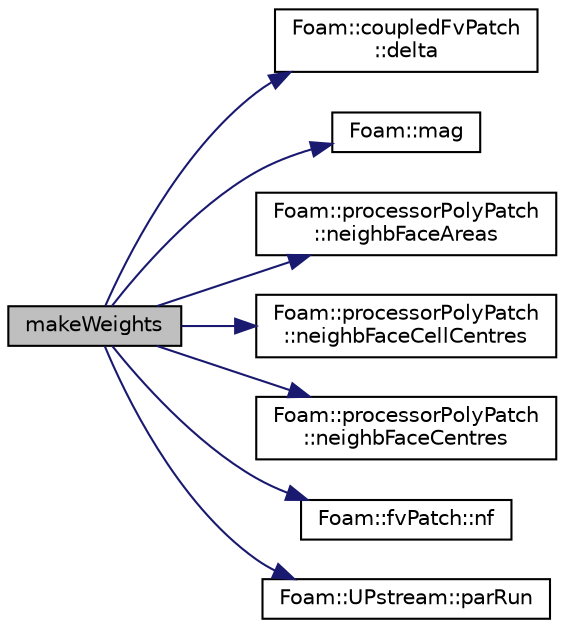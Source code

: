 digraph "makeWeights"
{
  bgcolor="transparent";
  edge [fontname="Helvetica",fontsize="10",labelfontname="Helvetica",labelfontsize="10"];
  node [fontname="Helvetica",fontsize="10",shape=record];
  rankdir="LR";
  Node1 [label="makeWeights",height=0.2,width=0.4,color="black", fillcolor="grey75", style="filled", fontcolor="black"];
  Node1 -> Node2 [color="midnightblue",fontsize="10",style="solid",fontname="Helvetica"];
  Node2 [label="Foam::coupledFvPatch\l::delta",height=0.2,width=0.4,color="black",URL="$a00417.html#af3d7a98932d39a19764e546540e582e6",tooltip="Return delta (P to N) vectors across coupled patch. "];
  Node1 -> Node3 [color="midnightblue",fontsize="10",style="solid",fontname="Helvetica"];
  Node3 [label="Foam::mag",height=0.2,width=0.4,color="black",URL="$a10725.html#a929da2a3fdcf3dacbbe0487d3a330dae"];
  Node1 -> Node4 [color="midnightblue",fontsize="10",style="solid",fontname="Helvetica"];
  Node4 [label="Foam::processorPolyPatch\l::neighbFaceAreas",height=0.2,width=0.4,color="black",URL="$a01994.html#add6b9d81422fa5c0910a9d529ac90de7",tooltip="Return processor-neighbbour patch face areas. "];
  Node1 -> Node5 [color="midnightblue",fontsize="10",style="solid",fontname="Helvetica"];
  Node5 [label="Foam::processorPolyPatch\l::neighbFaceCellCentres",height=0.2,width=0.4,color="black",URL="$a01994.html#a3fcbcf1b4279dce6ed982daecc0df9b9",tooltip="Return processor-neighbbour patch neighbour cell centres. "];
  Node1 -> Node6 [color="midnightblue",fontsize="10",style="solid",fontname="Helvetica"];
  Node6 [label="Foam::processorPolyPatch\l::neighbFaceCentres",height=0.2,width=0.4,color="black",URL="$a01994.html#ac762e41e709e2a3db5153a8347847955",tooltip="Return processor-neighbbour patch face centres. "];
  Node1 -> Node7 [color="midnightblue",fontsize="10",style="solid",fontname="Helvetica"];
  Node7 [label="Foam::fvPatch::nf",height=0.2,width=0.4,color="black",URL="$a00885.html#a5e1df4e003aec722f4140ede3027f6c8",tooltip="Return face normals. "];
  Node1 -> Node8 [color="midnightblue",fontsize="10",style="solid",fontname="Helvetica"];
  Node8 [label="Foam::UPstream::parRun",height=0.2,width=0.4,color="black",URL="$a02762.html#adbb27f04b5705440fb8b09f278059011",tooltip="Is this a parallel run? "];
}
